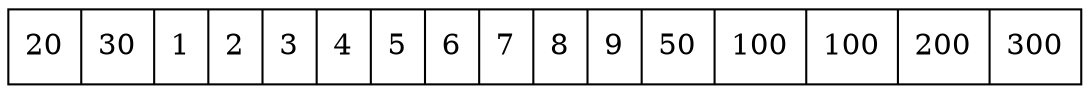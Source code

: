 digraph G{ node [shape = record ];
 rankdir=LR;X[label="{ 20|30|1|2|3|4|5|6|7|8|9|50|100|100|200|300}"]}
